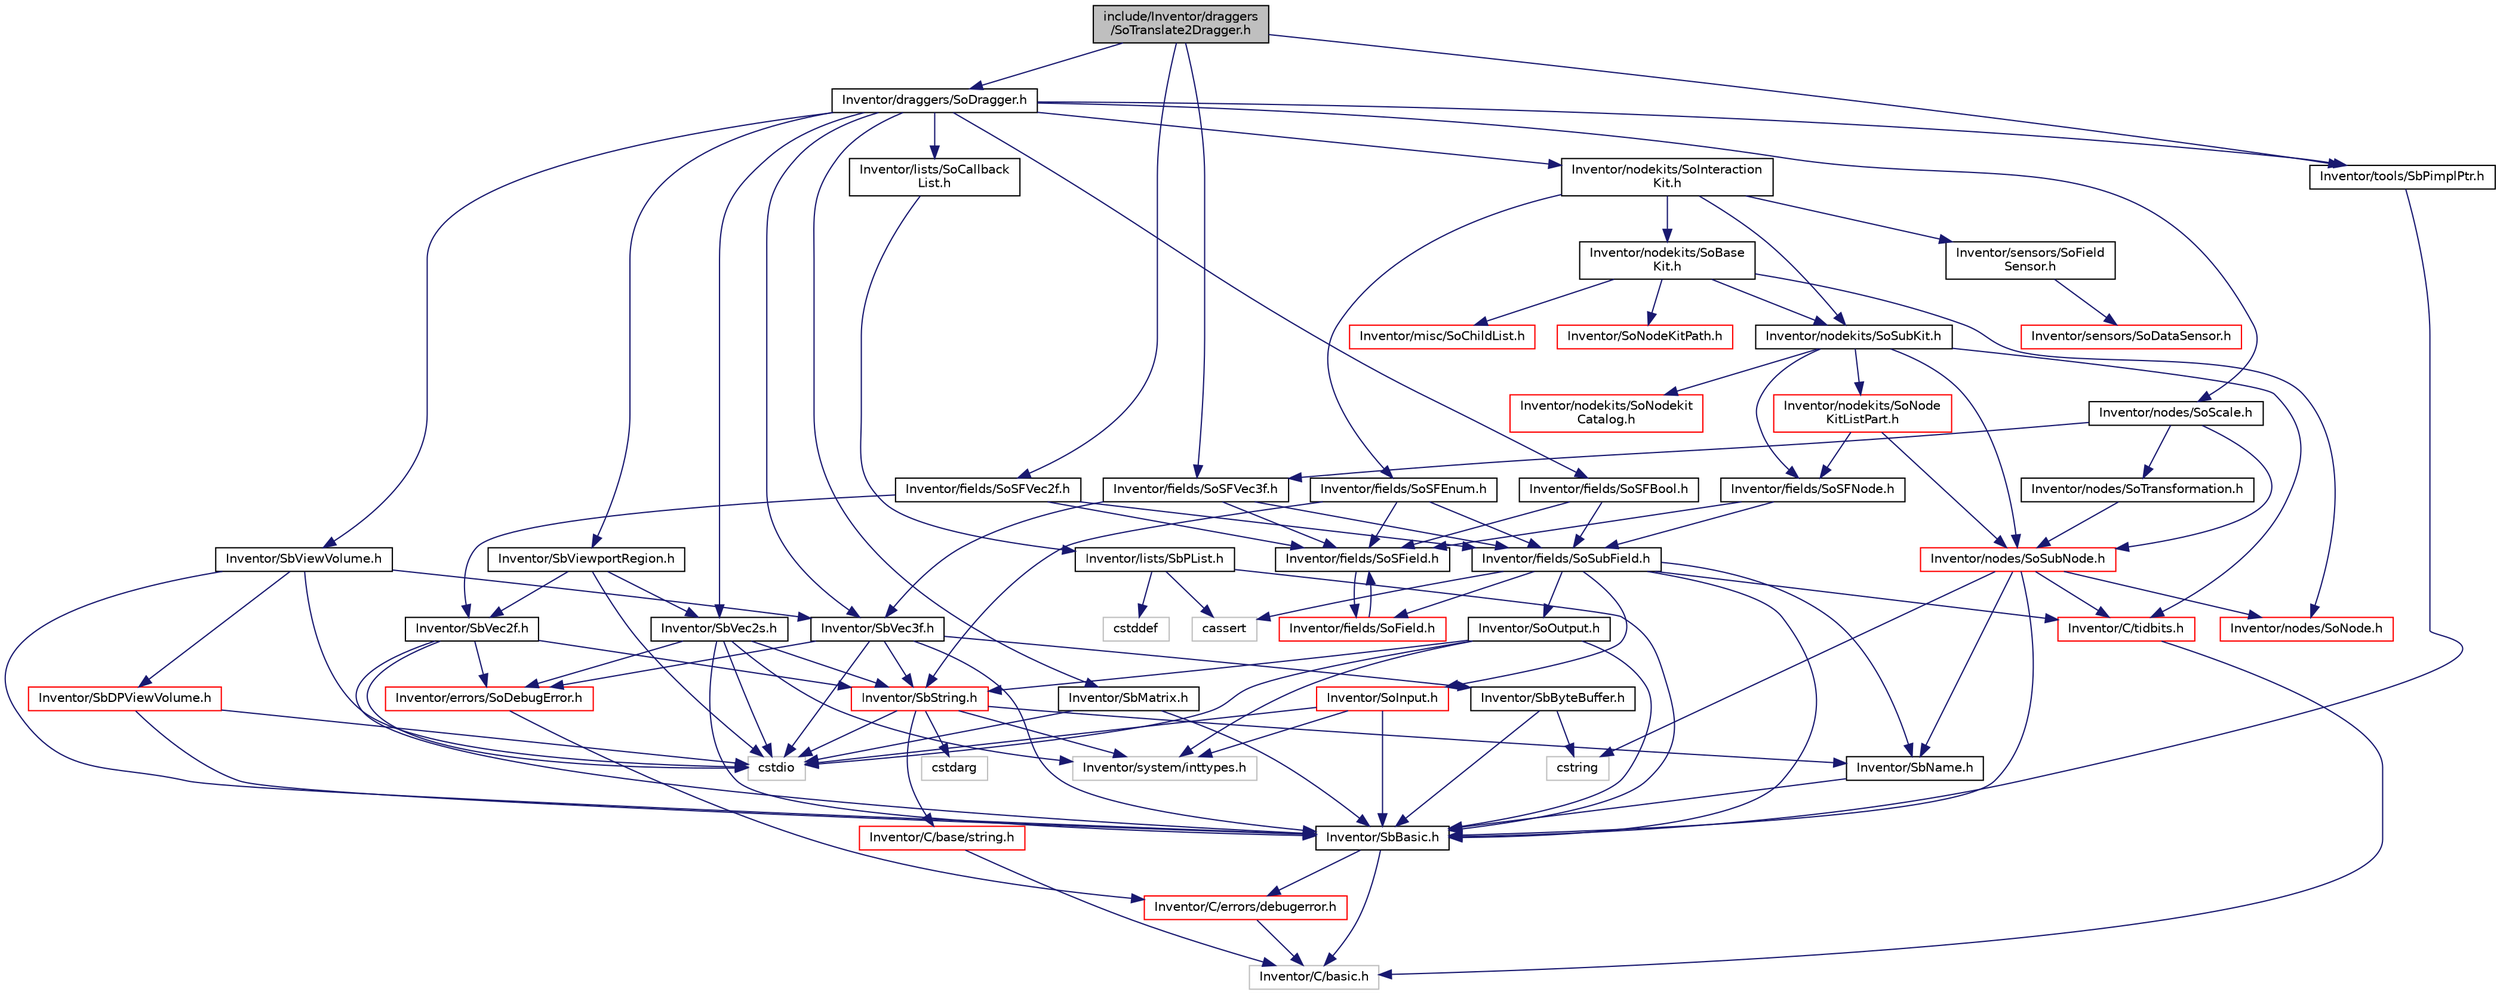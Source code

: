 digraph "include/Inventor/draggers/SoTranslate2Dragger.h"
{
 // LATEX_PDF_SIZE
  edge [fontname="Helvetica",fontsize="10",labelfontname="Helvetica",labelfontsize="10"];
  node [fontname="Helvetica",fontsize="10",shape=record];
  Node1 [label="include/Inventor/draggers\l/SoTranslate2Dragger.h",height=0.2,width=0.4,color="black", fillcolor="grey75", style="filled", fontcolor="black",tooltip=" "];
  Node1 -> Node2 [color="midnightblue",fontsize="10",style="solid",fontname="Helvetica"];
  Node2 [label="Inventor/draggers/SoDragger.h",height=0.2,width=0.4,color="black", fillcolor="white", style="filled",URL="$SoDragger_8h.html",tooltip=" "];
  Node2 -> Node3 [color="midnightblue",fontsize="10",style="solid",fontname="Helvetica"];
  Node3 [label="Inventor/nodekits/SoInteraction\lKit.h",height=0.2,width=0.4,color="black", fillcolor="white", style="filled",URL="$SoInteractionKit_8h.html",tooltip=" "];
  Node3 -> Node4 [color="midnightblue",fontsize="10",style="solid",fontname="Helvetica"];
  Node4 [label="Inventor/nodekits/SoSubKit.h",height=0.2,width=0.4,color="black", fillcolor="white", style="filled",URL="$SoSubKit_8h.html",tooltip=" "];
  Node4 -> Node5 [color="midnightblue",fontsize="10",style="solid",fontname="Helvetica"];
  Node5 [label="Inventor/nodes/SoSubNode.h",height=0.2,width=0.4,color="red", fillcolor="white", style="filled",URL="$SoSubNode_8h.html",tooltip=" "];
  Node5 -> Node6 [color="midnightblue",fontsize="10",style="solid",fontname="Helvetica"];
  Node6 [label="cstring",height=0.2,width=0.4,color="grey75", fillcolor="white", style="filled",tooltip=" "];
  Node5 -> Node7 [color="midnightblue",fontsize="10",style="solid",fontname="Helvetica"];
  Node7 [label="Inventor/SbBasic.h",height=0.2,width=0.4,color="black", fillcolor="white", style="filled",URL="$SbBasic_8h.html",tooltip=" "];
  Node7 -> Node8 [color="midnightblue",fontsize="10",style="solid",fontname="Helvetica"];
  Node8 [label="Inventor/C/basic.h",height=0.2,width=0.4,color="grey75", fillcolor="white", style="filled",tooltip=" "];
  Node7 -> Node9 [color="midnightblue",fontsize="10",style="solid",fontname="Helvetica"];
  Node9 [label="Inventor/C/errors/debugerror.h",height=0.2,width=0.4,color="red", fillcolor="white", style="filled",URL="$debugerror_8h.html",tooltip=" "];
  Node9 -> Node8 [color="midnightblue",fontsize="10",style="solid",fontname="Helvetica"];
  Node5 -> Node13 [color="midnightblue",fontsize="10",style="solid",fontname="Helvetica"];
  Node13 [label="Inventor/SbName.h",height=0.2,width=0.4,color="black", fillcolor="white", style="filled",URL="$SbName_8h.html",tooltip=" "];
  Node13 -> Node7 [color="midnightblue",fontsize="10",style="solid",fontname="Helvetica"];
  Node5 -> Node21 [color="midnightblue",fontsize="10",style="solid",fontname="Helvetica"];
  Node21 [label="Inventor/nodes/SoNode.h",height=0.2,width=0.4,color="red", fillcolor="white", style="filled",URL="$SoNode_8h.html",tooltip=" "];
  Node5 -> Node42 [color="midnightblue",fontsize="10",style="solid",fontname="Helvetica"];
  Node42 [label="Inventor/C/tidbits.h",height=0.2,width=0.4,color="red", fillcolor="white", style="filled",URL="$tidbits_8h.html",tooltip=" "];
  Node42 -> Node8 [color="midnightblue",fontsize="10",style="solid",fontname="Helvetica"];
  Node4 -> Node43 [color="midnightblue",fontsize="10",style="solid",fontname="Helvetica"];
  Node43 [label="Inventor/fields/SoSFNode.h",height=0.2,width=0.4,color="black", fillcolor="white", style="filled",URL="$SoSFNode_8h.html",tooltip=" "];
  Node43 -> Node44 [color="midnightblue",fontsize="10",style="solid",fontname="Helvetica"];
  Node44 [label="Inventor/fields/SoSField.h",height=0.2,width=0.4,color="black", fillcolor="white", style="filled",URL="$SoSField_8h.html",tooltip=" "];
  Node44 -> Node45 [color="midnightblue",fontsize="10",style="solid",fontname="Helvetica"];
  Node45 [label="Inventor/fields/SoField.h",height=0.2,width=0.4,color="red", fillcolor="white", style="filled",URL="$SoField_8h.html",tooltip=" "];
  Node45 -> Node44 [color="midnightblue",fontsize="10",style="solid",fontname="Helvetica"];
  Node43 -> Node47 [color="midnightblue",fontsize="10",style="solid",fontname="Helvetica"];
  Node47 [label="Inventor/fields/SoSubField.h",height=0.2,width=0.4,color="black", fillcolor="white", style="filled",URL="$SoSubField_8h.html",tooltip=" "];
  Node47 -> Node7 [color="midnightblue",fontsize="10",style="solid",fontname="Helvetica"];
  Node47 -> Node13 [color="midnightblue",fontsize="10",style="solid",fontname="Helvetica"];
  Node47 -> Node42 [color="midnightblue",fontsize="10",style="solid",fontname="Helvetica"];
  Node47 -> Node20 [color="midnightblue",fontsize="10",style="solid",fontname="Helvetica"];
  Node20 [label="cassert",height=0.2,width=0.4,color="grey75", fillcolor="white", style="filled",tooltip=" "];
  Node47 -> Node45 [color="midnightblue",fontsize="10",style="solid",fontname="Helvetica"];
  Node47 -> Node48 [color="midnightblue",fontsize="10",style="solid",fontname="Helvetica"];
  Node48 [label="Inventor/SoInput.h",height=0.2,width=0.4,color="red", fillcolor="white", style="filled",URL="$SoInput_8h.html",tooltip=" "];
  Node48 -> Node49 [color="midnightblue",fontsize="10",style="solid",fontname="Helvetica"];
  Node49 [label="Inventor/system/inttypes.h",height=0.2,width=0.4,color="grey75", fillcolor="white", style="filled",tooltip=" "];
  Node48 -> Node7 [color="midnightblue",fontsize="10",style="solid",fontname="Helvetica"];
  Node48 -> Node28 [color="midnightblue",fontsize="10",style="solid",fontname="Helvetica"];
  Node28 [label="cstdio",height=0.2,width=0.4,color="grey75", fillcolor="white", style="filled",tooltip=" "];
  Node47 -> Node54 [color="midnightblue",fontsize="10",style="solid",fontname="Helvetica"];
  Node54 [label="Inventor/SoOutput.h",height=0.2,width=0.4,color="black", fillcolor="white", style="filled",URL="$SoOutput_8h.html",tooltip=" "];
  Node54 -> Node49 [color="midnightblue",fontsize="10",style="solid",fontname="Helvetica"];
  Node54 -> Node7 [color="midnightblue",fontsize="10",style="solid",fontname="Helvetica"];
  Node54 -> Node51 [color="midnightblue",fontsize="10",style="solid",fontname="Helvetica"];
  Node51 [label="Inventor/SbString.h",height=0.2,width=0.4,color="red", fillcolor="white", style="filled",URL="$SbString_8h.html",tooltip=" "];
  Node51 -> Node52 [color="midnightblue",fontsize="10",style="solid",fontname="Helvetica"];
  Node52 [label="cstdarg",height=0.2,width=0.4,color="grey75", fillcolor="white", style="filled",tooltip=" "];
  Node51 -> Node28 [color="midnightblue",fontsize="10",style="solid",fontname="Helvetica"];
  Node51 -> Node49 [color="midnightblue",fontsize="10",style="solid",fontname="Helvetica"];
  Node51 -> Node11 [color="midnightblue",fontsize="10",style="solid",fontname="Helvetica"];
  Node11 [label="Inventor/C/base/string.h",height=0.2,width=0.4,color="red", fillcolor="white", style="filled",URL="$string_8h.html",tooltip=" "];
  Node11 -> Node8 [color="midnightblue",fontsize="10",style="solid",fontname="Helvetica"];
  Node51 -> Node13 [color="midnightblue",fontsize="10",style="solid",fontname="Helvetica"];
  Node54 -> Node28 [color="midnightblue",fontsize="10",style="solid",fontname="Helvetica"];
  Node4 -> Node55 [color="midnightblue",fontsize="10",style="solid",fontname="Helvetica"];
  Node55 [label="Inventor/nodekits/SoNodekit\lCatalog.h",height=0.2,width=0.4,color="red", fillcolor="white", style="filled",URL="$SoNodekitCatalog_8h.html",tooltip=" "];
  Node4 -> Node42 [color="midnightblue",fontsize="10",style="solid",fontname="Helvetica"];
  Node4 -> Node56 [color="midnightblue",fontsize="10",style="solid",fontname="Helvetica"];
  Node56 [label="Inventor/nodekits/SoNode\lKitListPart.h",height=0.2,width=0.4,color="red", fillcolor="white", style="filled",URL="$SoNodeKitListPart_8h.html",tooltip=" "];
  Node56 -> Node5 [color="midnightblue",fontsize="10",style="solid",fontname="Helvetica"];
  Node56 -> Node43 [color="midnightblue",fontsize="10",style="solid",fontname="Helvetica"];
  Node3 -> Node59 [color="midnightblue",fontsize="10",style="solid",fontname="Helvetica"];
  Node59 [label="Inventor/nodekits/SoBase\lKit.h",height=0.2,width=0.4,color="black", fillcolor="white", style="filled",URL="$SoBaseKit_8h.html",tooltip=" "];
  Node59 -> Node4 [color="midnightblue",fontsize="10",style="solid",fontname="Helvetica"];
  Node59 -> Node21 [color="midnightblue",fontsize="10",style="solid",fontname="Helvetica"];
  Node59 -> Node60 [color="midnightblue",fontsize="10",style="solid",fontname="Helvetica"];
  Node60 [label="Inventor/SoNodeKitPath.h",height=0.2,width=0.4,color="red", fillcolor="white", style="filled",URL="$SoNodeKitPath_8h.html",tooltip=" "];
  Node59 -> Node64 [color="midnightblue",fontsize="10",style="solid",fontname="Helvetica"];
  Node64 [label="Inventor/misc/SoChildList.h",height=0.2,width=0.4,color="red", fillcolor="white", style="filled",URL="$SoChildList_8h.html",tooltip=" "];
  Node3 -> Node65 [color="midnightblue",fontsize="10",style="solid",fontname="Helvetica"];
  Node65 [label="Inventor/fields/SoSFEnum.h",height=0.2,width=0.4,color="black", fillcolor="white", style="filled",URL="$SoSFEnum_8h.html",tooltip=" "];
  Node65 -> Node44 [color="midnightblue",fontsize="10",style="solid",fontname="Helvetica"];
  Node65 -> Node47 [color="midnightblue",fontsize="10",style="solid",fontname="Helvetica"];
  Node65 -> Node51 [color="midnightblue",fontsize="10",style="solid",fontname="Helvetica"];
  Node3 -> Node66 [color="midnightblue",fontsize="10",style="solid",fontname="Helvetica"];
  Node66 [label="Inventor/sensors/SoField\lSensor.h",height=0.2,width=0.4,color="black", fillcolor="white", style="filled",URL="$SoFieldSensor_8h.html",tooltip=" "];
  Node66 -> Node67 [color="midnightblue",fontsize="10",style="solid",fontname="Helvetica"];
  Node67 [label="Inventor/sensors/SoDataSensor.h",height=0.2,width=0.4,color="red", fillcolor="white", style="filled",URL="$SoDataSensor_8h.html",tooltip=" "];
  Node2 -> Node71 [color="midnightblue",fontsize="10",style="solid",fontname="Helvetica"];
  Node71 [label="Inventor/tools/SbPimplPtr.h",height=0.2,width=0.4,color="black", fillcolor="white", style="filled",URL="$SbPimplPtr_8h.html",tooltip=" "];
  Node71 -> Node7 [color="midnightblue",fontsize="10",style="solid",fontname="Helvetica"];
  Node2 -> Node72 [color="midnightblue",fontsize="10",style="solid",fontname="Helvetica"];
  Node72 [label="Inventor/fields/SoSFBool.h",height=0.2,width=0.4,color="black", fillcolor="white", style="filled",URL="$SoSFBool_8h.html",tooltip=" "];
  Node72 -> Node44 [color="midnightblue",fontsize="10",style="solid",fontname="Helvetica"];
  Node72 -> Node47 [color="midnightblue",fontsize="10",style="solid",fontname="Helvetica"];
  Node2 -> Node73 [color="midnightblue",fontsize="10",style="solid",fontname="Helvetica"];
  Node73 [label="Inventor/lists/SoCallback\lList.h",height=0.2,width=0.4,color="black", fillcolor="white", style="filled",URL="$lists_2SoCallbackList_8h.html",tooltip=" "];
  Node73 -> Node25 [color="midnightblue",fontsize="10",style="solid",fontname="Helvetica"];
  Node25 [label="Inventor/lists/SbPList.h",height=0.2,width=0.4,color="black", fillcolor="white", style="filled",URL="$lists_2SbPList_8h.html",tooltip=" "];
  Node25 -> Node7 [color="midnightblue",fontsize="10",style="solid",fontname="Helvetica"];
  Node25 -> Node20 [color="midnightblue",fontsize="10",style="solid",fontname="Helvetica"];
  Node25 -> Node17 [color="midnightblue",fontsize="10",style="solid",fontname="Helvetica"];
  Node17 [label="cstddef",height=0.2,width=0.4,color="grey75", fillcolor="white", style="filled",tooltip=" "];
  Node2 -> Node74 [color="midnightblue",fontsize="10",style="solid",fontname="Helvetica"];
  Node74 [label="Inventor/SbMatrix.h",height=0.2,width=0.4,color="black", fillcolor="white", style="filled",URL="$SbMatrix_8h.html",tooltip=" "];
  Node74 -> Node28 [color="midnightblue",fontsize="10",style="solid",fontname="Helvetica"];
  Node74 -> Node7 [color="midnightblue",fontsize="10",style="solid",fontname="Helvetica"];
  Node2 -> Node75 [color="midnightblue",fontsize="10",style="solid",fontname="Helvetica"];
  Node75 [label="Inventor/SbVec3f.h",height=0.2,width=0.4,color="black", fillcolor="white", style="filled",URL="$SbVec3f_8h.html",tooltip=" "];
  Node75 -> Node28 [color="midnightblue",fontsize="10",style="solid",fontname="Helvetica"];
  Node75 -> Node7 [color="midnightblue",fontsize="10",style="solid",fontname="Helvetica"];
  Node75 -> Node76 [color="midnightblue",fontsize="10",style="solid",fontname="Helvetica"];
  Node76 [label="Inventor/SbByteBuffer.h",height=0.2,width=0.4,color="black", fillcolor="white", style="filled",URL="$SbByteBuffer_8h.html",tooltip=" "];
  Node76 -> Node6 [color="midnightblue",fontsize="10",style="solid",fontname="Helvetica"];
  Node76 -> Node7 [color="midnightblue",fontsize="10",style="solid",fontname="Helvetica"];
  Node75 -> Node51 [color="midnightblue",fontsize="10",style="solid",fontname="Helvetica"];
  Node75 -> Node77 [color="midnightblue",fontsize="10",style="solid",fontname="Helvetica"];
  Node77 [label="Inventor/errors/SoDebugError.h",height=0.2,width=0.4,color="red", fillcolor="white", style="filled",URL="$SoDebugError_8h.html",tooltip=" "];
  Node77 -> Node9 [color="midnightblue",fontsize="10",style="solid",fontname="Helvetica"];
  Node2 -> Node79 [color="midnightblue",fontsize="10",style="solid",fontname="Helvetica"];
  Node79 [label="Inventor/SbVec2s.h",height=0.2,width=0.4,color="black", fillcolor="white", style="filled",URL="$SbVec2s_8h.html",tooltip=" "];
  Node79 -> Node28 [color="midnightblue",fontsize="10",style="solid",fontname="Helvetica"];
  Node79 -> Node7 [color="midnightblue",fontsize="10",style="solid",fontname="Helvetica"];
  Node79 -> Node49 [color="midnightblue",fontsize="10",style="solid",fontname="Helvetica"];
  Node79 -> Node51 [color="midnightblue",fontsize="10",style="solid",fontname="Helvetica"];
  Node79 -> Node77 [color="midnightblue",fontsize="10",style="solid",fontname="Helvetica"];
  Node2 -> Node80 [color="midnightblue",fontsize="10",style="solid",fontname="Helvetica"];
  Node80 [label="Inventor/SbViewVolume.h",height=0.2,width=0.4,color="black", fillcolor="white", style="filled",URL="$SbViewVolume_8h.html",tooltip=" "];
  Node80 -> Node28 [color="midnightblue",fontsize="10",style="solid",fontname="Helvetica"];
  Node80 -> Node7 [color="midnightblue",fontsize="10",style="solid",fontname="Helvetica"];
  Node80 -> Node75 [color="midnightblue",fontsize="10",style="solid",fontname="Helvetica"];
  Node80 -> Node81 [color="midnightblue",fontsize="10",style="solid",fontname="Helvetica"];
  Node81 [label="Inventor/SbDPViewVolume.h",height=0.2,width=0.4,color="red", fillcolor="white", style="filled",URL="$SbDPViewVolume_8h.html",tooltip=" "];
  Node81 -> Node28 [color="midnightblue",fontsize="10",style="solid",fontname="Helvetica"];
  Node81 -> Node7 [color="midnightblue",fontsize="10",style="solid",fontname="Helvetica"];
  Node2 -> Node83 [color="midnightblue",fontsize="10",style="solid",fontname="Helvetica"];
  Node83 [label="Inventor/SbViewportRegion.h",height=0.2,width=0.4,color="black", fillcolor="white", style="filled",URL="$SbViewportRegion_8h.html",tooltip=" "];
  Node83 -> Node28 [color="midnightblue",fontsize="10",style="solid",fontname="Helvetica"];
  Node83 -> Node79 [color="midnightblue",fontsize="10",style="solid",fontname="Helvetica"];
  Node83 -> Node84 [color="midnightblue",fontsize="10",style="solid",fontname="Helvetica"];
  Node84 [label="Inventor/SbVec2f.h",height=0.2,width=0.4,color="black", fillcolor="white", style="filled",URL="$SbVec2f_8h.html",tooltip=" "];
  Node84 -> Node28 [color="midnightblue",fontsize="10",style="solid",fontname="Helvetica"];
  Node84 -> Node7 [color="midnightblue",fontsize="10",style="solid",fontname="Helvetica"];
  Node84 -> Node51 [color="midnightblue",fontsize="10",style="solid",fontname="Helvetica"];
  Node84 -> Node77 [color="midnightblue",fontsize="10",style="solid",fontname="Helvetica"];
  Node2 -> Node85 [color="midnightblue",fontsize="10",style="solid",fontname="Helvetica"];
  Node85 [label="Inventor/nodes/SoScale.h",height=0.2,width=0.4,color="black", fillcolor="white", style="filled",URL="$SoScale_8h.html",tooltip=" "];
  Node85 -> Node5 [color="midnightblue",fontsize="10",style="solid",fontname="Helvetica"];
  Node85 -> Node86 [color="midnightblue",fontsize="10",style="solid",fontname="Helvetica"];
  Node86 [label="Inventor/fields/SoSFVec3f.h",height=0.2,width=0.4,color="black", fillcolor="white", style="filled",URL="$SoSFVec3f_8h.html",tooltip=" "];
  Node86 -> Node44 [color="midnightblue",fontsize="10",style="solid",fontname="Helvetica"];
  Node86 -> Node47 [color="midnightblue",fontsize="10",style="solid",fontname="Helvetica"];
  Node86 -> Node75 [color="midnightblue",fontsize="10",style="solid",fontname="Helvetica"];
  Node85 -> Node87 [color="midnightblue",fontsize="10",style="solid",fontname="Helvetica"];
  Node87 [label="Inventor/nodes/SoTransformation.h",height=0.2,width=0.4,color="black", fillcolor="white", style="filled",URL="$SoTransformation_8h.html",tooltip=" "];
  Node87 -> Node5 [color="midnightblue",fontsize="10",style="solid",fontname="Helvetica"];
  Node1 -> Node71 [color="midnightblue",fontsize="10",style="solid",fontname="Helvetica"];
  Node1 -> Node86 [color="midnightblue",fontsize="10",style="solid",fontname="Helvetica"];
  Node1 -> Node88 [color="midnightblue",fontsize="10",style="solid",fontname="Helvetica"];
  Node88 [label="Inventor/fields/SoSFVec2f.h",height=0.2,width=0.4,color="black", fillcolor="white", style="filled",URL="$SoSFVec2f_8h.html",tooltip=" "];
  Node88 -> Node44 [color="midnightblue",fontsize="10",style="solid",fontname="Helvetica"];
  Node88 -> Node47 [color="midnightblue",fontsize="10",style="solid",fontname="Helvetica"];
  Node88 -> Node84 [color="midnightblue",fontsize="10",style="solid",fontname="Helvetica"];
}
